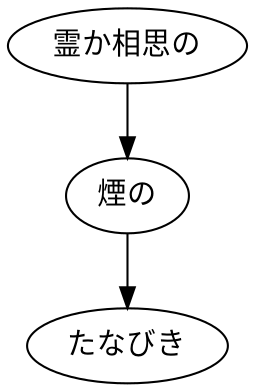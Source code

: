 digraph graph3830 {
	node0 [label="霊か相思の"];
	node1 [label="煙の"];
	node2 [label="たなびき"];
	node0 -> node1;
	node1 -> node2;
}

